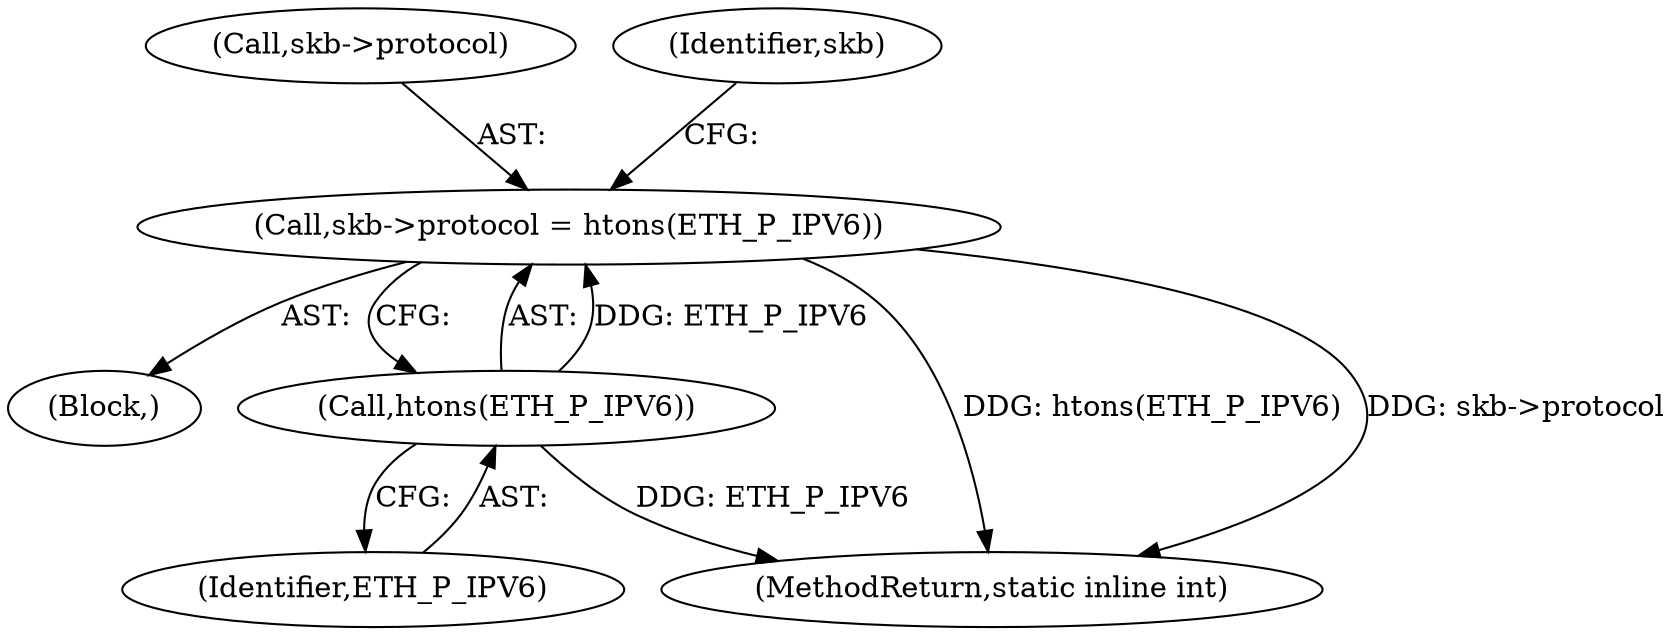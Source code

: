 digraph "0_linux_2811ebac2521ceac84f2bdae402455baa6a7fb47_0@pointer" {
"1000173" [label="(Call,skb->protocol = htons(ETH_P_IPV6))"];
"1000177" [label="(Call,htons(ETH_P_IPV6))"];
"1000130" [label="(Block,)"];
"1000173" [label="(Call,skb->protocol = htons(ETH_P_IPV6))"];
"1000177" [label="(Call,htons(ETH_P_IPV6))"];
"1000174" [label="(Call,skb->protocol)"];
"1000181" [label="(Identifier,skb)"];
"1000235" [label="(MethodReturn,static inline int)"];
"1000178" [label="(Identifier,ETH_P_IPV6)"];
"1000173" -> "1000130"  [label="AST: "];
"1000173" -> "1000177"  [label="CFG: "];
"1000174" -> "1000173"  [label="AST: "];
"1000177" -> "1000173"  [label="AST: "];
"1000181" -> "1000173"  [label="CFG: "];
"1000173" -> "1000235"  [label="DDG: htons(ETH_P_IPV6)"];
"1000173" -> "1000235"  [label="DDG: skb->protocol"];
"1000177" -> "1000173"  [label="DDG: ETH_P_IPV6"];
"1000177" -> "1000178"  [label="CFG: "];
"1000178" -> "1000177"  [label="AST: "];
"1000177" -> "1000235"  [label="DDG: ETH_P_IPV6"];
}
